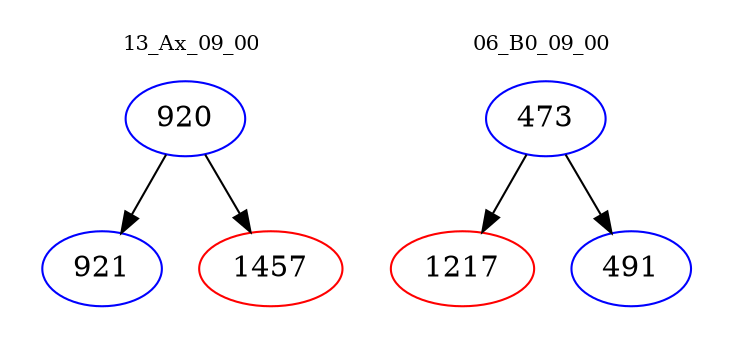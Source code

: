 digraph{
subgraph cluster_0 {
color = white
label = "13_Ax_09_00";
fontsize=10;
T0_920 [label="920", color="blue"]
T0_920 -> T0_921 [color="black"]
T0_921 [label="921", color="blue"]
T0_920 -> T0_1457 [color="black"]
T0_1457 [label="1457", color="red"]
}
subgraph cluster_1 {
color = white
label = "06_B0_09_00";
fontsize=10;
T1_473 [label="473", color="blue"]
T1_473 -> T1_1217 [color="black"]
T1_1217 [label="1217", color="red"]
T1_473 -> T1_491 [color="black"]
T1_491 [label="491", color="blue"]
}
}
